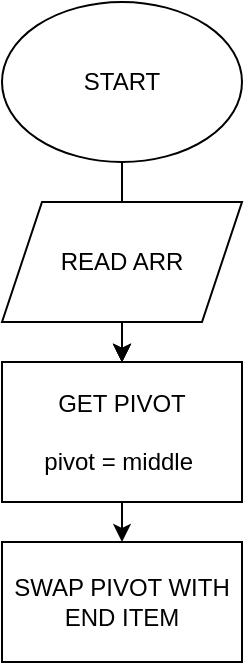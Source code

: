 <mxfile version="26.2.13">
  <diagram name="Page-1" id="UoapbvysSd5U1X-dZqaJ">
    <mxGraphModel dx="1216" dy="653" grid="1" gridSize="10" guides="1" tooltips="1" connect="1" arrows="1" fold="1" page="1" pageScale="1" pageWidth="850" pageHeight="1100" math="0" shadow="0">
      <root>
        <mxCell id="0" />
        <mxCell id="1" parent="0" />
        <mxCell id="QaG2V4MxwFGOFlUVcH84-4" value="" style="edgeStyle=orthogonalEdgeStyle;rounded=0;orthogonalLoop=1;jettySize=auto;html=1;" parent="1" source="QaG2V4MxwFGOFlUVcH84-1" target="QaG2V4MxwFGOFlUVcH84-3" edge="1">
          <mxGeometry relative="1" as="geometry" />
        </mxCell>
        <mxCell id="QaG2V4MxwFGOFlUVcH84-5" value="" style="edgeStyle=orthogonalEdgeStyle;rounded=0;orthogonalLoop=1;jettySize=auto;html=1;" parent="1" source="QaG2V4MxwFGOFlUVcH84-1" target="QaG2V4MxwFGOFlUVcH84-3" edge="1">
          <mxGeometry relative="1" as="geometry" />
        </mxCell>
        <mxCell id="QaG2V4MxwFGOFlUVcH84-7" value="" style="edgeStyle=orthogonalEdgeStyle;rounded=0;orthogonalLoop=1;jettySize=auto;html=1;" parent="1" source="QaG2V4MxwFGOFlUVcH84-1" target="QaG2V4MxwFGOFlUVcH84-3" edge="1">
          <mxGeometry relative="1" as="geometry" />
        </mxCell>
        <mxCell id="QaG2V4MxwFGOFlUVcH84-9" value="" style="edgeStyle=orthogonalEdgeStyle;rounded=0;orthogonalLoop=1;jettySize=auto;html=1;" parent="1" source="QaG2V4MxwFGOFlUVcH84-1" target="QaG2V4MxwFGOFlUVcH84-3" edge="1">
          <mxGeometry relative="1" as="geometry" />
        </mxCell>
        <mxCell id="QaG2V4MxwFGOFlUVcH84-1" value="START" style="ellipse;whiteSpace=wrap;html=1;" parent="1" vertex="1">
          <mxGeometry x="340" y="20" width="120" height="80" as="geometry" />
        </mxCell>
        <mxCell id="QaG2V4MxwFGOFlUVcH84-8" value="" style="edgeStyle=orthogonalEdgeStyle;rounded=0;orthogonalLoop=1;jettySize=auto;html=1;" parent="1" source="QaG2V4MxwFGOFlUVcH84-2" target="QaG2V4MxwFGOFlUVcH84-6" edge="1">
          <mxGeometry relative="1" as="geometry" />
        </mxCell>
        <mxCell id="QaG2V4MxwFGOFlUVcH84-2" value="READ ARR" style="shape=parallelogram;perimeter=parallelogramPerimeter;whiteSpace=wrap;html=1;fixedSize=1;" parent="1" vertex="1">
          <mxGeometry x="340" y="120" width="120" height="60" as="geometry" />
        </mxCell>
        <mxCell id="QaG2V4MxwFGOFlUVcH84-3" value="GET PIVOT&lt;div&gt;&lt;br&gt;&lt;div&gt;pivot = middle&amp;nbsp;&lt;/div&gt;&lt;/div&gt;" style="rounded=0;whiteSpace=wrap;html=1;" parent="1" vertex="1">
          <mxGeometry x="340" y="200" width="120" height="70" as="geometry" />
        </mxCell>
        <mxCell id="QaG2V4MxwFGOFlUVcH84-6" value="SWAP PIVOT WITH END ITEM" style="rounded=0;whiteSpace=wrap;html=1;" parent="1" vertex="1">
          <mxGeometry x="340" y="290" width="120" height="60" as="geometry" />
        </mxCell>
      </root>
    </mxGraphModel>
  </diagram>
</mxfile>
